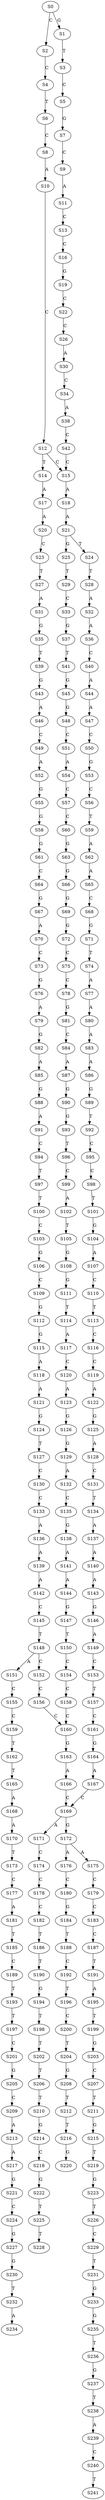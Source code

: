 strict digraph  {
	S0 -> S1 [ label = G ];
	S0 -> S2 [ label = C ];
	S1 -> S3 [ label = T ];
	S2 -> S4 [ label = C ];
	S3 -> S5 [ label = C ];
	S4 -> S6 [ label = T ];
	S5 -> S7 [ label = G ];
	S6 -> S8 [ label = C ];
	S7 -> S9 [ label = C ];
	S8 -> S10 [ label = A ];
	S9 -> S11 [ label = A ];
	S10 -> S12 [ label = C ];
	S11 -> S13 [ label = C ];
	S12 -> S14 [ label = T ];
	S12 -> S15 [ label = C ];
	S13 -> S16 [ label = C ];
	S14 -> S17 [ label = A ];
	S15 -> S18 [ label = A ];
	S16 -> S19 [ label = G ];
	S17 -> S20 [ label = A ];
	S18 -> S21 [ label = A ];
	S19 -> S22 [ label = C ];
	S20 -> S23 [ label = C ];
	S21 -> S24 [ label = T ];
	S21 -> S25 [ label = G ];
	S22 -> S26 [ label = C ];
	S23 -> S27 [ label = T ];
	S24 -> S28 [ label = T ];
	S25 -> S29 [ label = T ];
	S26 -> S30 [ label = A ];
	S27 -> S31 [ label = A ];
	S28 -> S32 [ label = A ];
	S29 -> S33 [ label = C ];
	S30 -> S34 [ label = C ];
	S31 -> S35 [ label = G ];
	S32 -> S36 [ label = A ];
	S33 -> S37 [ label = G ];
	S34 -> S38 [ label = A ];
	S35 -> S39 [ label = T ];
	S36 -> S40 [ label = C ];
	S37 -> S41 [ label = T ];
	S38 -> S42 [ label = C ];
	S39 -> S43 [ label = G ];
	S40 -> S44 [ label = A ];
	S41 -> S45 [ label = G ];
	S42 -> S15 [ label = C ];
	S43 -> S46 [ label = A ];
	S44 -> S47 [ label = A ];
	S45 -> S48 [ label = G ];
	S46 -> S49 [ label = C ];
	S47 -> S50 [ label = C ];
	S48 -> S51 [ label = C ];
	S49 -> S52 [ label = A ];
	S50 -> S53 [ label = G ];
	S51 -> S54 [ label = A ];
	S52 -> S55 [ label = G ];
	S53 -> S56 [ label = C ];
	S54 -> S57 [ label = C ];
	S55 -> S58 [ label = G ];
	S56 -> S59 [ label = T ];
	S57 -> S60 [ label = C ];
	S58 -> S61 [ label = G ];
	S59 -> S62 [ label = A ];
	S60 -> S63 [ label = G ];
	S61 -> S64 [ label = C ];
	S62 -> S65 [ label = A ];
	S63 -> S66 [ label = G ];
	S64 -> S67 [ label = G ];
	S65 -> S68 [ label = C ];
	S66 -> S69 [ label = G ];
	S67 -> S70 [ label = A ];
	S68 -> S71 [ label = G ];
	S69 -> S72 [ label = G ];
	S70 -> S73 [ label = C ];
	S71 -> S74 [ label = T ];
	S72 -> S75 [ label = C ];
	S73 -> S76 [ label = G ];
	S74 -> S77 [ label = A ];
	S75 -> S78 [ label = C ];
	S76 -> S79 [ label = A ];
	S77 -> S80 [ label = A ];
	S78 -> S81 [ label = G ];
	S79 -> S82 [ label = G ];
	S80 -> S83 [ label = A ];
	S81 -> S84 [ label = C ];
	S82 -> S85 [ label = A ];
	S83 -> S86 [ label = A ];
	S84 -> S87 [ label = A ];
	S85 -> S88 [ label = G ];
	S86 -> S89 [ label = G ];
	S87 -> S90 [ label = G ];
	S88 -> S91 [ label = A ];
	S89 -> S92 [ label = T ];
	S90 -> S93 [ label = G ];
	S91 -> S94 [ label = C ];
	S92 -> S95 [ label = C ];
	S93 -> S96 [ label = T ];
	S94 -> S97 [ label = T ];
	S95 -> S98 [ label = C ];
	S96 -> S99 [ label = C ];
	S97 -> S100 [ label = T ];
	S98 -> S101 [ label = T ];
	S99 -> S102 [ label = A ];
	S100 -> S103 [ label = C ];
	S101 -> S104 [ label = G ];
	S102 -> S105 [ label = T ];
	S103 -> S106 [ label = G ];
	S104 -> S107 [ label = A ];
	S105 -> S108 [ label = G ];
	S106 -> S109 [ label = C ];
	S107 -> S110 [ label = C ];
	S108 -> S111 [ label = G ];
	S109 -> S112 [ label = G ];
	S110 -> S113 [ label = T ];
	S111 -> S114 [ label = T ];
	S112 -> S115 [ label = G ];
	S113 -> S116 [ label = C ];
	S114 -> S117 [ label = A ];
	S115 -> S118 [ label = A ];
	S116 -> S119 [ label = C ];
	S117 -> S120 [ label = C ];
	S118 -> S121 [ label = A ];
	S119 -> S122 [ label = A ];
	S120 -> S123 [ label = A ];
	S121 -> S124 [ label = G ];
	S122 -> S125 [ label = G ];
	S123 -> S126 [ label = G ];
	S124 -> S127 [ label = T ];
	S125 -> S128 [ label = A ];
	S126 -> S129 [ label = G ];
	S127 -> S130 [ label = C ];
	S128 -> S131 [ label = C ];
	S129 -> S132 [ label = A ];
	S130 -> S133 [ label = C ];
	S131 -> S134 [ label = T ];
	S132 -> S135 [ label = C ];
	S133 -> S136 [ label = A ];
	S134 -> S137 [ label = A ];
	S135 -> S138 [ label = G ];
	S136 -> S139 [ label = A ];
	S137 -> S140 [ label = A ];
	S138 -> S141 [ label = A ];
	S139 -> S142 [ label = A ];
	S140 -> S143 [ label = A ];
	S141 -> S144 [ label = A ];
	S142 -> S145 [ label = C ];
	S143 -> S146 [ label = G ];
	S144 -> S147 [ label = G ];
	S145 -> S148 [ label = T ];
	S146 -> S149 [ label = A ];
	S147 -> S150 [ label = T ];
	S148 -> S151 [ label = A ];
	S148 -> S152 [ label = C ];
	S149 -> S153 [ label = C ];
	S150 -> S154 [ label = C ];
	S151 -> S155 [ label = C ];
	S152 -> S156 [ label = C ];
	S153 -> S157 [ label = T ];
	S154 -> S158 [ label = C ];
	S155 -> S159 [ label = C ];
	S156 -> S160 [ label = C ];
	S157 -> S161 [ label = C ];
	S158 -> S160 [ label = C ];
	S159 -> S162 [ label = T ];
	S160 -> S163 [ label = G ];
	S161 -> S164 [ label = G ];
	S162 -> S165 [ label = T ];
	S163 -> S166 [ label = A ];
	S164 -> S167 [ label = A ];
	S165 -> S168 [ label = A ];
	S166 -> S169 [ label = C ];
	S167 -> S169 [ label = C ];
	S168 -> S170 [ label = A ];
	S169 -> S171 [ label = A ];
	S169 -> S172 [ label = G ];
	S170 -> S173 [ label = T ];
	S171 -> S174 [ label = C ];
	S172 -> S175 [ label = A ];
	S172 -> S176 [ label = A ];
	S173 -> S177 [ label = C ];
	S174 -> S178 [ label = C ];
	S175 -> S179 [ label = C ];
	S176 -> S180 [ label = C ];
	S177 -> S181 [ label = A ];
	S178 -> S182 [ label = C ];
	S179 -> S183 [ label = C ];
	S180 -> S184 [ label = G ];
	S181 -> S185 [ label = T ];
	S182 -> S186 [ label = T ];
	S183 -> S187 [ label = C ];
	S184 -> S188 [ label = T ];
	S185 -> S189 [ label = C ];
	S186 -> S190 [ label = T ];
	S187 -> S191 [ label = T ];
	S188 -> S192 [ label = C ];
	S189 -> S193 [ label = T ];
	S190 -> S194 [ label = G ];
	S191 -> S195 [ label = A ];
	S192 -> S196 [ label = T ];
	S193 -> S197 [ label = T ];
	S194 -> S198 [ label = T ];
	S195 -> S199 [ label = T ];
	S196 -> S200 [ label = C ];
	S197 -> S201 [ label = C ];
	S198 -> S202 [ label = T ];
	S199 -> S203 [ label = G ];
	S200 -> S204 [ label = T ];
	S201 -> S205 [ label = G ];
	S202 -> S206 [ label = T ];
	S203 -> S207 [ label = C ];
	S204 -> S208 [ label = G ];
	S205 -> S209 [ label = C ];
	S206 -> S210 [ label = T ];
	S207 -> S211 [ label = T ];
	S208 -> S212 [ label = T ];
	S209 -> S213 [ label = A ];
	S210 -> S214 [ label = G ];
	S211 -> S215 [ label = G ];
	S212 -> S216 [ label = T ];
	S213 -> S217 [ label = A ];
	S214 -> S218 [ label = C ];
	S215 -> S219 [ label = T ];
	S216 -> S220 [ label = G ];
	S217 -> S221 [ label = G ];
	S218 -> S222 [ label = G ];
	S219 -> S223 [ label = G ];
	S221 -> S224 [ label = C ];
	S222 -> S225 [ label = T ];
	S223 -> S226 [ label = T ];
	S224 -> S227 [ label = G ];
	S225 -> S228 [ label = T ];
	S226 -> S229 [ label = C ];
	S227 -> S230 [ label = G ];
	S229 -> S231 [ label = T ];
	S230 -> S232 [ label = T ];
	S231 -> S233 [ label = G ];
	S232 -> S234 [ label = A ];
	S233 -> S235 [ label = G ];
	S235 -> S236 [ label = T ];
	S236 -> S237 [ label = G ];
	S237 -> S238 [ label = T ];
	S238 -> S239 [ label = A ];
	S239 -> S240 [ label = C ];
	S240 -> S241 [ label = T ];
}
